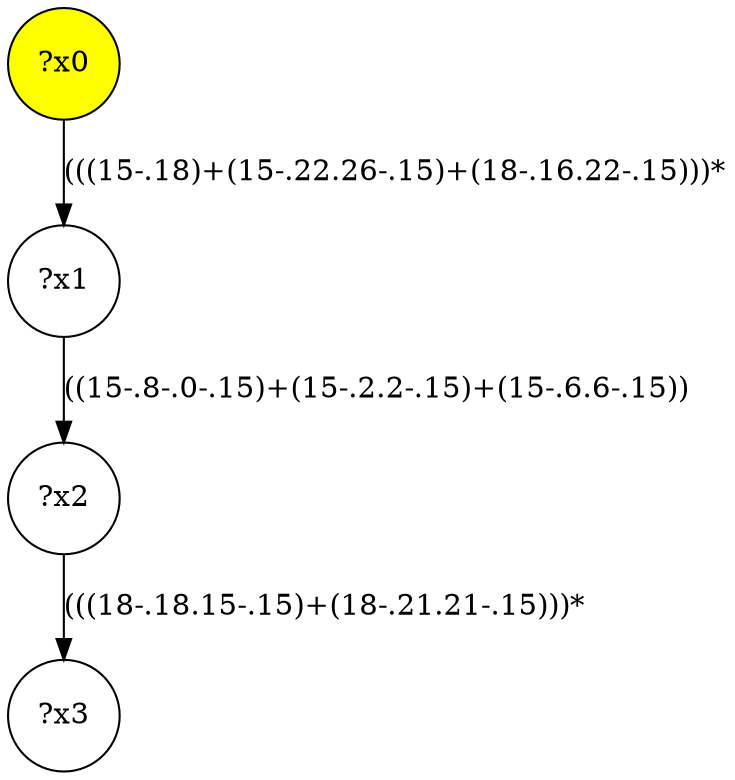 digraph g {
	x0 [fillcolor="yellow", style="filled," shape=circle, label="?x0"];
	x1 [shape=circle, label="?x1"];
	x0 -> x1 [label="(((15-.18)+(15-.22.26-.15)+(18-.16.22-.15)))*"];
	x2 [shape=circle, label="?x2"];
	x1 -> x2 [label="((15-.8-.0-.15)+(15-.2.2-.15)+(15-.6.6-.15))"];
	x3 [shape=circle, label="?x3"];
	x2 -> x3 [label="(((18-.18.15-.15)+(18-.21.21-.15)))*"];
}
